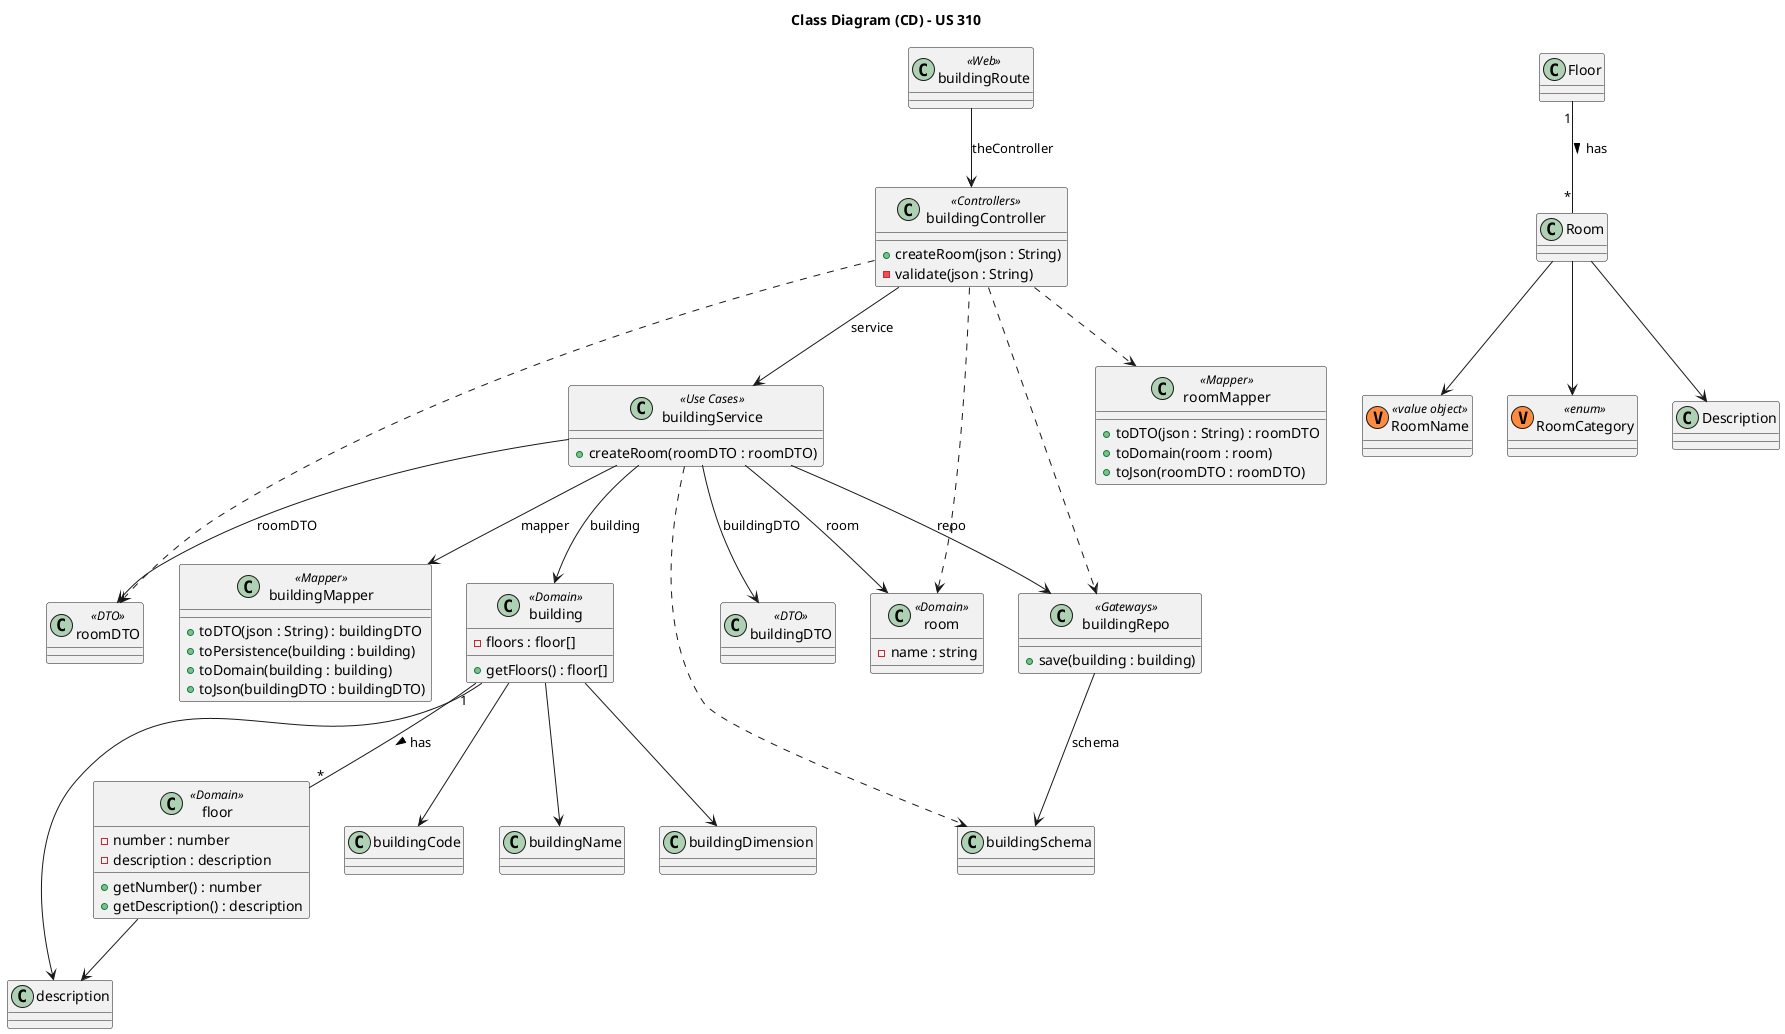 @startuml

title Class Diagram (CD) - US 310

'Classes
class buildingRoute <<Web>> {
}

class buildingController <<Controllers>> {
    +createRoom(json : String)
    -validate(json : String)
}

class buildingDTO <<DTO>> {
}

class roomDTO <<DTO>> {
}

class buildingService <<Use Cases>> {
    +createRoom(roomDTO : roomDTO)
}

class buildingRepo <<Gateways>> {
    +save(building : building)
}

class buildingMapper <<Mapper>> {
    +toDTO(json : String) : buildingDTO
    +toPersistence(building : building)
    +toDomain(building : building)
    +toJson(buildingDTO : buildingDTO)
}

class roomMapper <<Mapper>> {
    +toDTO(json : String) : roomDTO
    +toDomain(room : room)
    +toJson(roomDTO : roomDTO)
}

class building <<Domain>> {
    -floors : floor[]
    +getFloors() : floor[]
}

class floor <<Domain>> {
    -number : number
    -description : description
    +getNumber() : number
    +getDescription() : description
}

class room <<Domain>> {
    -name : string
}

class RoomName <<(V, #FF8B40) value object>>
class RoomCategory <<(V, #FF8B40) enum>>


'Navigation
building --> buildingCode
building --> buildingName
building --> description
building --> buildingDimension

floor --> description

Room --> RoomName
Room --> RoomCategory
Room --> Description

buildingRoute --> buildingController : theController
buildingController --> buildingService : service
buildingService --> buildingMapper : mapper
buildingService --> buildingRepo : repo
buildingService --> building : building
buildingService --> buildingDTO : buildingDTO
buildingService --> room : room
buildingService --> roomDTO : roomDTO
buildingRepo --> buildingSchema : schema

'Dependencies
buildingController -[dashed]-> roomMapper
buildingController -[dashed]-> room
buildingController -[dashed]-> roomDTO
buildingController -[dashed]-> buildingRepo
buildingService -[dashed]-> buildingSchema

building "1" -- "*" floor : has >

Floor "1" -- "*" Room : has >

@enduml
